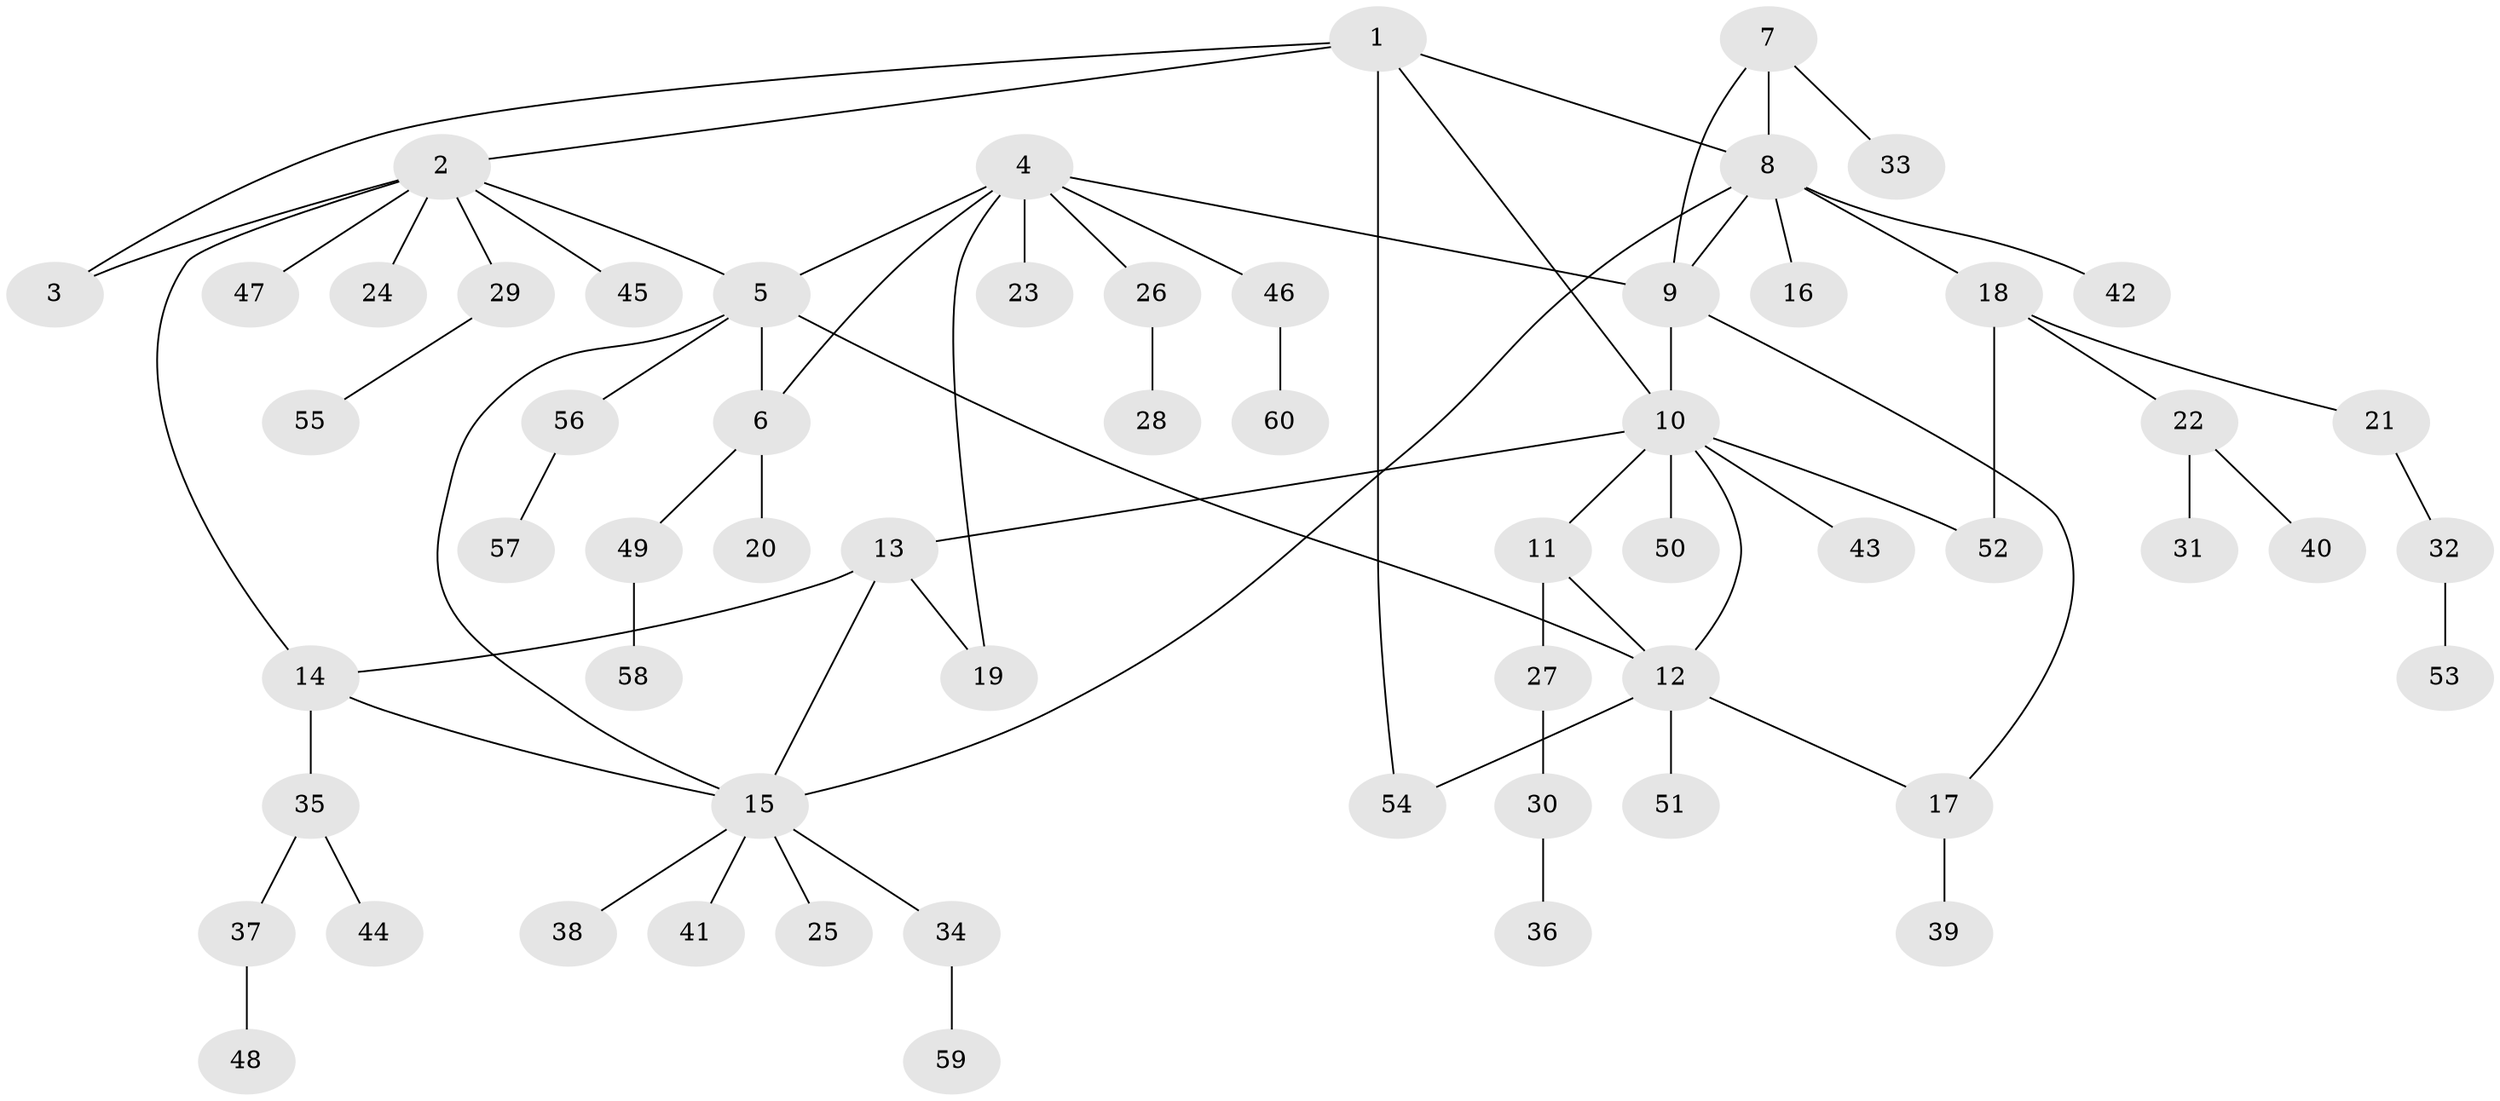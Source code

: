 // coarse degree distribution, {5: 0.07692307692307693, 10: 0.02564102564102564, 2: 0.1282051282051282, 6: 0.05128205128205128, 7: 0.10256410256410256, 3: 0.02564102564102564, 4: 0.02564102564102564, 1: 0.5641025641025641}
// Generated by graph-tools (version 1.1) at 2025/42/03/06/25 10:42:15]
// undirected, 60 vertices, 74 edges
graph export_dot {
graph [start="1"]
  node [color=gray90,style=filled];
  1;
  2;
  3;
  4;
  5;
  6;
  7;
  8;
  9;
  10;
  11;
  12;
  13;
  14;
  15;
  16;
  17;
  18;
  19;
  20;
  21;
  22;
  23;
  24;
  25;
  26;
  27;
  28;
  29;
  30;
  31;
  32;
  33;
  34;
  35;
  36;
  37;
  38;
  39;
  40;
  41;
  42;
  43;
  44;
  45;
  46;
  47;
  48;
  49;
  50;
  51;
  52;
  53;
  54;
  55;
  56;
  57;
  58;
  59;
  60;
  1 -- 2;
  1 -- 3;
  1 -- 8;
  1 -- 10;
  1 -- 54;
  2 -- 3;
  2 -- 5;
  2 -- 14;
  2 -- 24;
  2 -- 29;
  2 -- 45;
  2 -- 47;
  4 -- 5;
  4 -- 6;
  4 -- 9;
  4 -- 19;
  4 -- 23;
  4 -- 26;
  4 -- 46;
  5 -- 6;
  5 -- 12;
  5 -- 15;
  5 -- 56;
  6 -- 20;
  6 -- 49;
  7 -- 8;
  7 -- 9;
  7 -- 33;
  8 -- 9;
  8 -- 15;
  8 -- 16;
  8 -- 18;
  8 -- 42;
  9 -- 10;
  9 -- 17;
  10 -- 11;
  10 -- 12;
  10 -- 13;
  10 -- 43;
  10 -- 50;
  10 -- 52;
  11 -- 12;
  11 -- 27;
  12 -- 17;
  12 -- 51;
  12 -- 54;
  13 -- 14;
  13 -- 15;
  13 -- 19;
  14 -- 15;
  14 -- 35;
  15 -- 25;
  15 -- 34;
  15 -- 38;
  15 -- 41;
  17 -- 39;
  18 -- 21;
  18 -- 22;
  18 -- 52;
  21 -- 32;
  22 -- 31;
  22 -- 40;
  26 -- 28;
  27 -- 30;
  29 -- 55;
  30 -- 36;
  32 -- 53;
  34 -- 59;
  35 -- 37;
  35 -- 44;
  37 -- 48;
  46 -- 60;
  49 -- 58;
  56 -- 57;
}

